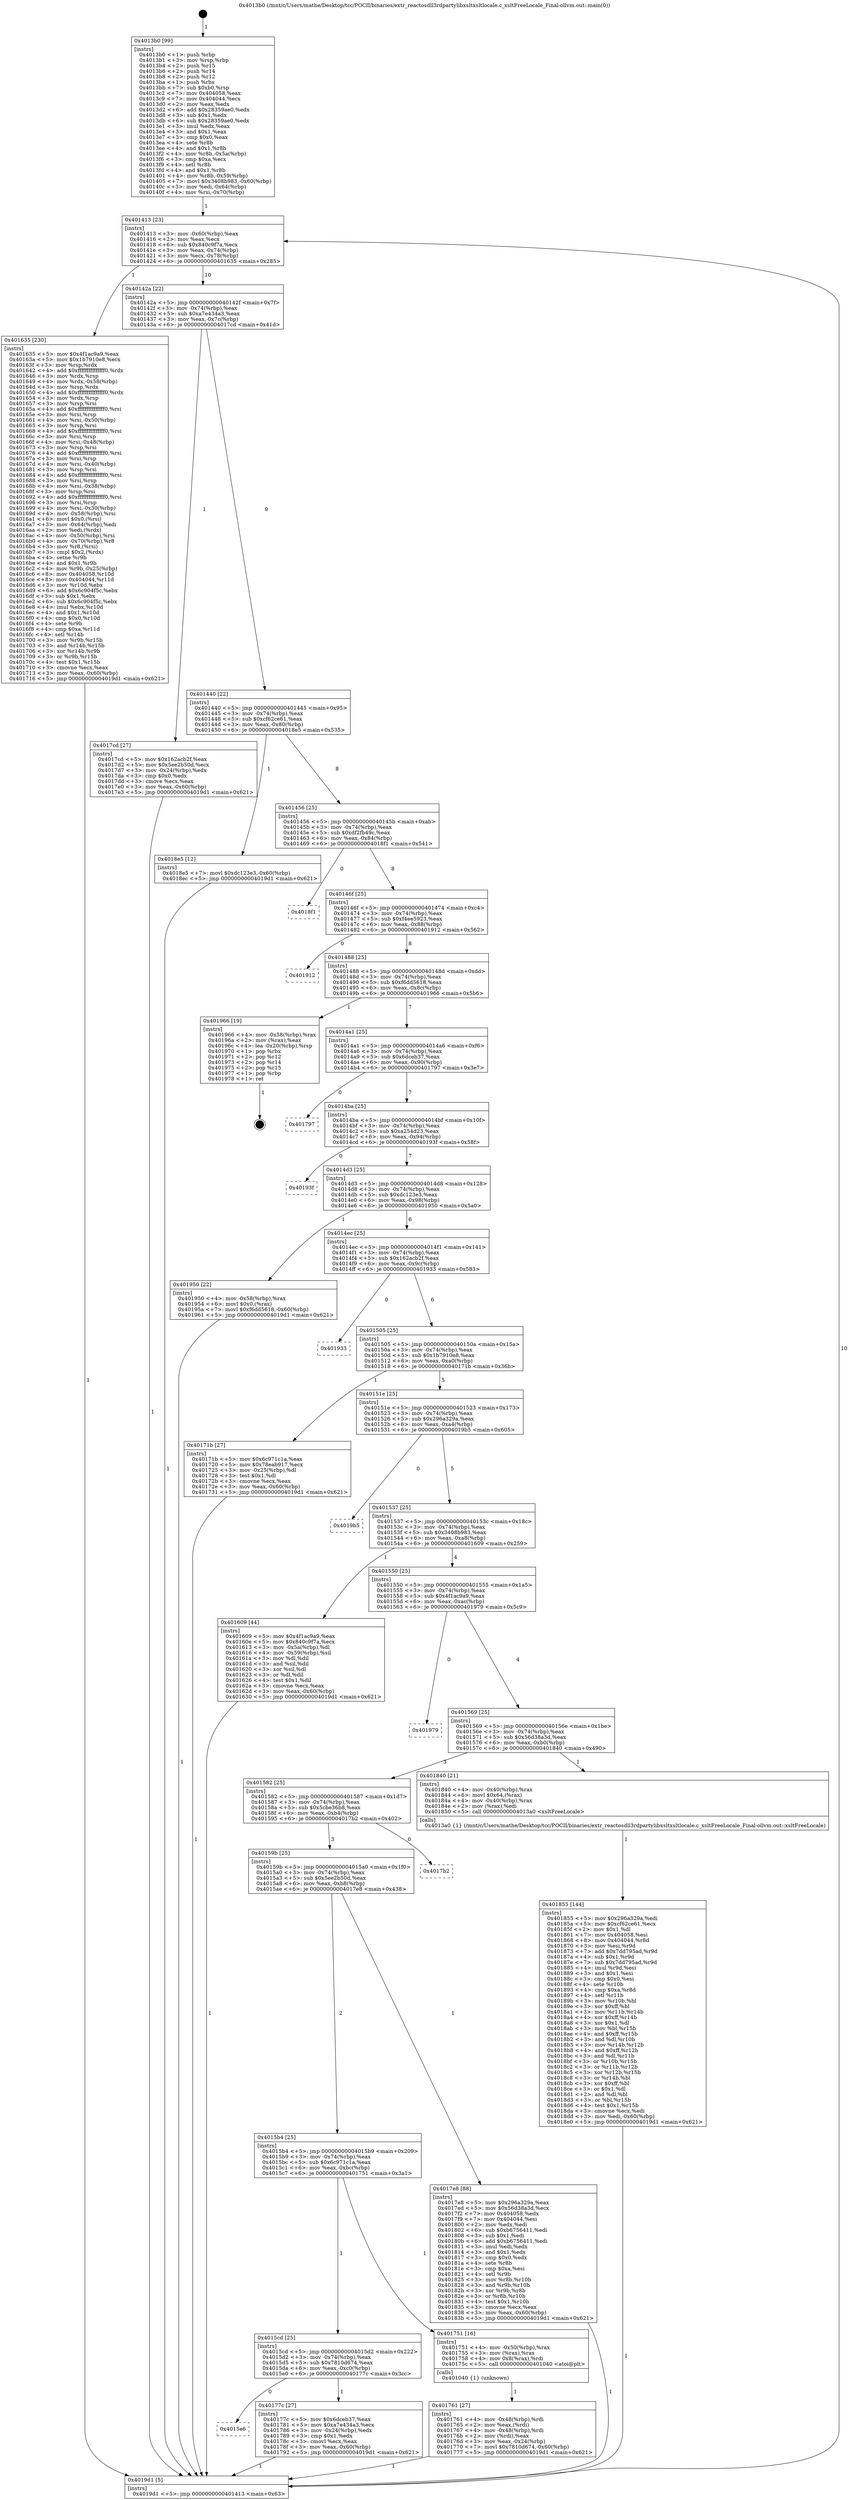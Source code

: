 digraph "0x4013b0" {
  label = "0x4013b0 (/mnt/c/Users/mathe/Desktop/tcc/POCII/binaries/extr_reactosdll3rdpartylibxsltxsltlocale.c_xsltFreeLocale_Final-ollvm.out::main(0))"
  labelloc = "t"
  node[shape=record]

  Entry [label="",width=0.3,height=0.3,shape=circle,fillcolor=black,style=filled]
  "0x401413" [label="{
     0x401413 [23]\l
     | [instrs]\l
     &nbsp;&nbsp;0x401413 \<+3\>: mov -0x60(%rbp),%eax\l
     &nbsp;&nbsp;0x401416 \<+2\>: mov %eax,%ecx\l
     &nbsp;&nbsp;0x401418 \<+6\>: sub $0x840c9f7a,%ecx\l
     &nbsp;&nbsp;0x40141e \<+3\>: mov %eax,-0x74(%rbp)\l
     &nbsp;&nbsp;0x401421 \<+3\>: mov %ecx,-0x78(%rbp)\l
     &nbsp;&nbsp;0x401424 \<+6\>: je 0000000000401635 \<main+0x285\>\l
  }"]
  "0x401635" [label="{
     0x401635 [230]\l
     | [instrs]\l
     &nbsp;&nbsp;0x401635 \<+5\>: mov $0x4f1ac9a9,%eax\l
     &nbsp;&nbsp;0x40163a \<+5\>: mov $0x1b7910e8,%ecx\l
     &nbsp;&nbsp;0x40163f \<+3\>: mov %rsp,%rdx\l
     &nbsp;&nbsp;0x401642 \<+4\>: add $0xfffffffffffffff0,%rdx\l
     &nbsp;&nbsp;0x401646 \<+3\>: mov %rdx,%rsp\l
     &nbsp;&nbsp;0x401649 \<+4\>: mov %rdx,-0x58(%rbp)\l
     &nbsp;&nbsp;0x40164d \<+3\>: mov %rsp,%rdx\l
     &nbsp;&nbsp;0x401650 \<+4\>: add $0xfffffffffffffff0,%rdx\l
     &nbsp;&nbsp;0x401654 \<+3\>: mov %rdx,%rsp\l
     &nbsp;&nbsp;0x401657 \<+3\>: mov %rsp,%rsi\l
     &nbsp;&nbsp;0x40165a \<+4\>: add $0xfffffffffffffff0,%rsi\l
     &nbsp;&nbsp;0x40165e \<+3\>: mov %rsi,%rsp\l
     &nbsp;&nbsp;0x401661 \<+4\>: mov %rsi,-0x50(%rbp)\l
     &nbsp;&nbsp;0x401665 \<+3\>: mov %rsp,%rsi\l
     &nbsp;&nbsp;0x401668 \<+4\>: add $0xfffffffffffffff0,%rsi\l
     &nbsp;&nbsp;0x40166c \<+3\>: mov %rsi,%rsp\l
     &nbsp;&nbsp;0x40166f \<+4\>: mov %rsi,-0x48(%rbp)\l
     &nbsp;&nbsp;0x401673 \<+3\>: mov %rsp,%rsi\l
     &nbsp;&nbsp;0x401676 \<+4\>: add $0xfffffffffffffff0,%rsi\l
     &nbsp;&nbsp;0x40167a \<+3\>: mov %rsi,%rsp\l
     &nbsp;&nbsp;0x40167d \<+4\>: mov %rsi,-0x40(%rbp)\l
     &nbsp;&nbsp;0x401681 \<+3\>: mov %rsp,%rsi\l
     &nbsp;&nbsp;0x401684 \<+4\>: add $0xfffffffffffffff0,%rsi\l
     &nbsp;&nbsp;0x401688 \<+3\>: mov %rsi,%rsp\l
     &nbsp;&nbsp;0x40168b \<+4\>: mov %rsi,-0x38(%rbp)\l
     &nbsp;&nbsp;0x40168f \<+3\>: mov %rsp,%rsi\l
     &nbsp;&nbsp;0x401692 \<+4\>: add $0xfffffffffffffff0,%rsi\l
     &nbsp;&nbsp;0x401696 \<+3\>: mov %rsi,%rsp\l
     &nbsp;&nbsp;0x401699 \<+4\>: mov %rsi,-0x30(%rbp)\l
     &nbsp;&nbsp;0x40169d \<+4\>: mov -0x58(%rbp),%rsi\l
     &nbsp;&nbsp;0x4016a1 \<+6\>: movl $0x0,(%rsi)\l
     &nbsp;&nbsp;0x4016a7 \<+3\>: mov -0x64(%rbp),%edi\l
     &nbsp;&nbsp;0x4016aa \<+2\>: mov %edi,(%rdx)\l
     &nbsp;&nbsp;0x4016ac \<+4\>: mov -0x50(%rbp),%rsi\l
     &nbsp;&nbsp;0x4016b0 \<+4\>: mov -0x70(%rbp),%r8\l
     &nbsp;&nbsp;0x4016b4 \<+3\>: mov %r8,(%rsi)\l
     &nbsp;&nbsp;0x4016b7 \<+3\>: cmpl $0x2,(%rdx)\l
     &nbsp;&nbsp;0x4016ba \<+4\>: setne %r9b\l
     &nbsp;&nbsp;0x4016be \<+4\>: and $0x1,%r9b\l
     &nbsp;&nbsp;0x4016c2 \<+4\>: mov %r9b,-0x25(%rbp)\l
     &nbsp;&nbsp;0x4016c6 \<+8\>: mov 0x404058,%r10d\l
     &nbsp;&nbsp;0x4016ce \<+8\>: mov 0x404044,%r11d\l
     &nbsp;&nbsp;0x4016d6 \<+3\>: mov %r10d,%ebx\l
     &nbsp;&nbsp;0x4016d9 \<+6\>: add $0x6c904f5c,%ebx\l
     &nbsp;&nbsp;0x4016df \<+3\>: sub $0x1,%ebx\l
     &nbsp;&nbsp;0x4016e2 \<+6\>: sub $0x6c904f5c,%ebx\l
     &nbsp;&nbsp;0x4016e8 \<+4\>: imul %ebx,%r10d\l
     &nbsp;&nbsp;0x4016ec \<+4\>: and $0x1,%r10d\l
     &nbsp;&nbsp;0x4016f0 \<+4\>: cmp $0x0,%r10d\l
     &nbsp;&nbsp;0x4016f4 \<+4\>: sete %r9b\l
     &nbsp;&nbsp;0x4016f8 \<+4\>: cmp $0xa,%r11d\l
     &nbsp;&nbsp;0x4016fc \<+4\>: setl %r14b\l
     &nbsp;&nbsp;0x401700 \<+3\>: mov %r9b,%r15b\l
     &nbsp;&nbsp;0x401703 \<+3\>: and %r14b,%r15b\l
     &nbsp;&nbsp;0x401706 \<+3\>: xor %r14b,%r9b\l
     &nbsp;&nbsp;0x401709 \<+3\>: or %r9b,%r15b\l
     &nbsp;&nbsp;0x40170c \<+4\>: test $0x1,%r15b\l
     &nbsp;&nbsp;0x401710 \<+3\>: cmovne %ecx,%eax\l
     &nbsp;&nbsp;0x401713 \<+3\>: mov %eax,-0x60(%rbp)\l
     &nbsp;&nbsp;0x401716 \<+5\>: jmp 00000000004019d1 \<main+0x621\>\l
  }"]
  "0x40142a" [label="{
     0x40142a [22]\l
     | [instrs]\l
     &nbsp;&nbsp;0x40142a \<+5\>: jmp 000000000040142f \<main+0x7f\>\l
     &nbsp;&nbsp;0x40142f \<+3\>: mov -0x74(%rbp),%eax\l
     &nbsp;&nbsp;0x401432 \<+5\>: sub $0xa7e434a3,%eax\l
     &nbsp;&nbsp;0x401437 \<+3\>: mov %eax,-0x7c(%rbp)\l
     &nbsp;&nbsp;0x40143a \<+6\>: je 00000000004017cd \<main+0x41d\>\l
  }"]
  Exit [label="",width=0.3,height=0.3,shape=circle,fillcolor=black,style=filled,peripheries=2]
  "0x4017cd" [label="{
     0x4017cd [27]\l
     | [instrs]\l
     &nbsp;&nbsp;0x4017cd \<+5\>: mov $0x162acb2f,%eax\l
     &nbsp;&nbsp;0x4017d2 \<+5\>: mov $0x5ee2b50d,%ecx\l
     &nbsp;&nbsp;0x4017d7 \<+3\>: mov -0x24(%rbp),%edx\l
     &nbsp;&nbsp;0x4017da \<+3\>: cmp $0x0,%edx\l
     &nbsp;&nbsp;0x4017dd \<+3\>: cmove %ecx,%eax\l
     &nbsp;&nbsp;0x4017e0 \<+3\>: mov %eax,-0x60(%rbp)\l
     &nbsp;&nbsp;0x4017e3 \<+5\>: jmp 00000000004019d1 \<main+0x621\>\l
  }"]
  "0x401440" [label="{
     0x401440 [22]\l
     | [instrs]\l
     &nbsp;&nbsp;0x401440 \<+5\>: jmp 0000000000401445 \<main+0x95\>\l
     &nbsp;&nbsp;0x401445 \<+3\>: mov -0x74(%rbp),%eax\l
     &nbsp;&nbsp;0x401448 \<+5\>: sub $0xcf62ce61,%eax\l
     &nbsp;&nbsp;0x40144d \<+3\>: mov %eax,-0x80(%rbp)\l
     &nbsp;&nbsp;0x401450 \<+6\>: je 00000000004018e5 \<main+0x535\>\l
  }"]
  "0x401855" [label="{
     0x401855 [144]\l
     | [instrs]\l
     &nbsp;&nbsp;0x401855 \<+5\>: mov $0x296a329a,%edi\l
     &nbsp;&nbsp;0x40185a \<+5\>: mov $0xcf62ce61,%ecx\l
     &nbsp;&nbsp;0x40185f \<+2\>: mov $0x1,%dl\l
     &nbsp;&nbsp;0x401861 \<+7\>: mov 0x404058,%esi\l
     &nbsp;&nbsp;0x401868 \<+8\>: mov 0x404044,%r8d\l
     &nbsp;&nbsp;0x401870 \<+3\>: mov %esi,%r9d\l
     &nbsp;&nbsp;0x401873 \<+7\>: add $0x7dd795ad,%r9d\l
     &nbsp;&nbsp;0x40187a \<+4\>: sub $0x1,%r9d\l
     &nbsp;&nbsp;0x40187e \<+7\>: sub $0x7dd795ad,%r9d\l
     &nbsp;&nbsp;0x401885 \<+4\>: imul %r9d,%esi\l
     &nbsp;&nbsp;0x401889 \<+3\>: and $0x1,%esi\l
     &nbsp;&nbsp;0x40188c \<+3\>: cmp $0x0,%esi\l
     &nbsp;&nbsp;0x40188f \<+4\>: sete %r10b\l
     &nbsp;&nbsp;0x401893 \<+4\>: cmp $0xa,%r8d\l
     &nbsp;&nbsp;0x401897 \<+4\>: setl %r11b\l
     &nbsp;&nbsp;0x40189b \<+3\>: mov %r10b,%bl\l
     &nbsp;&nbsp;0x40189e \<+3\>: xor $0xff,%bl\l
     &nbsp;&nbsp;0x4018a1 \<+3\>: mov %r11b,%r14b\l
     &nbsp;&nbsp;0x4018a4 \<+4\>: xor $0xff,%r14b\l
     &nbsp;&nbsp;0x4018a8 \<+3\>: xor $0x1,%dl\l
     &nbsp;&nbsp;0x4018ab \<+3\>: mov %bl,%r15b\l
     &nbsp;&nbsp;0x4018ae \<+4\>: and $0xff,%r15b\l
     &nbsp;&nbsp;0x4018b2 \<+3\>: and %dl,%r10b\l
     &nbsp;&nbsp;0x4018b5 \<+3\>: mov %r14b,%r12b\l
     &nbsp;&nbsp;0x4018b8 \<+4\>: and $0xff,%r12b\l
     &nbsp;&nbsp;0x4018bc \<+3\>: and %dl,%r11b\l
     &nbsp;&nbsp;0x4018bf \<+3\>: or %r10b,%r15b\l
     &nbsp;&nbsp;0x4018c2 \<+3\>: or %r11b,%r12b\l
     &nbsp;&nbsp;0x4018c5 \<+3\>: xor %r12b,%r15b\l
     &nbsp;&nbsp;0x4018c8 \<+3\>: or %r14b,%bl\l
     &nbsp;&nbsp;0x4018cb \<+3\>: xor $0xff,%bl\l
     &nbsp;&nbsp;0x4018ce \<+3\>: or $0x1,%dl\l
     &nbsp;&nbsp;0x4018d1 \<+2\>: and %dl,%bl\l
     &nbsp;&nbsp;0x4018d3 \<+3\>: or %bl,%r15b\l
     &nbsp;&nbsp;0x4018d6 \<+4\>: test $0x1,%r15b\l
     &nbsp;&nbsp;0x4018da \<+3\>: cmovne %ecx,%edi\l
     &nbsp;&nbsp;0x4018dd \<+3\>: mov %edi,-0x60(%rbp)\l
     &nbsp;&nbsp;0x4018e0 \<+5\>: jmp 00000000004019d1 \<main+0x621\>\l
  }"]
  "0x4018e5" [label="{
     0x4018e5 [12]\l
     | [instrs]\l
     &nbsp;&nbsp;0x4018e5 \<+7\>: movl $0xdc123e3,-0x60(%rbp)\l
     &nbsp;&nbsp;0x4018ec \<+5\>: jmp 00000000004019d1 \<main+0x621\>\l
  }"]
  "0x401456" [label="{
     0x401456 [25]\l
     | [instrs]\l
     &nbsp;&nbsp;0x401456 \<+5\>: jmp 000000000040145b \<main+0xab\>\l
     &nbsp;&nbsp;0x40145b \<+3\>: mov -0x74(%rbp),%eax\l
     &nbsp;&nbsp;0x40145e \<+5\>: sub $0xdf2fb49c,%eax\l
     &nbsp;&nbsp;0x401463 \<+6\>: mov %eax,-0x84(%rbp)\l
     &nbsp;&nbsp;0x401469 \<+6\>: je 00000000004018f1 \<main+0x541\>\l
  }"]
  "0x4015e6" [label="{
     0x4015e6\l
  }", style=dashed]
  "0x4018f1" [label="{
     0x4018f1\l
  }", style=dashed]
  "0x40146f" [label="{
     0x40146f [25]\l
     | [instrs]\l
     &nbsp;&nbsp;0x40146f \<+5\>: jmp 0000000000401474 \<main+0xc4\>\l
     &nbsp;&nbsp;0x401474 \<+3\>: mov -0x74(%rbp),%eax\l
     &nbsp;&nbsp;0x401477 \<+5\>: sub $0xf4ee5923,%eax\l
     &nbsp;&nbsp;0x40147c \<+6\>: mov %eax,-0x88(%rbp)\l
     &nbsp;&nbsp;0x401482 \<+6\>: je 0000000000401912 \<main+0x562\>\l
  }"]
  "0x40177c" [label="{
     0x40177c [27]\l
     | [instrs]\l
     &nbsp;&nbsp;0x40177c \<+5\>: mov $0x6dceb37,%eax\l
     &nbsp;&nbsp;0x401781 \<+5\>: mov $0xa7e434a3,%ecx\l
     &nbsp;&nbsp;0x401786 \<+3\>: mov -0x24(%rbp),%edx\l
     &nbsp;&nbsp;0x401789 \<+3\>: cmp $0x1,%edx\l
     &nbsp;&nbsp;0x40178c \<+3\>: cmovl %ecx,%eax\l
     &nbsp;&nbsp;0x40178f \<+3\>: mov %eax,-0x60(%rbp)\l
     &nbsp;&nbsp;0x401792 \<+5\>: jmp 00000000004019d1 \<main+0x621\>\l
  }"]
  "0x401912" [label="{
     0x401912\l
  }", style=dashed]
  "0x401488" [label="{
     0x401488 [25]\l
     | [instrs]\l
     &nbsp;&nbsp;0x401488 \<+5\>: jmp 000000000040148d \<main+0xdd\>\l
     &nbsp;&nbsp;0x40148d \<+3\>: mov -0x74(%rbp),%eax\l
     &nbsp;&nbsp;0x401490 \<+5\>: sub $0xf6dd5618,%eax\l
     &nbsp;&nbsp;0x401495 \<+6\>: mov %eax,-0x8c(%rbp)\l
     &nbsp;&nbsp;0x40149b \<+6\>: je 0000000000401966 \<main+0x5b6\>\l
  }"]
  "0x401761" [label="{
     0x401761 [27]\l
     | [instrs]\l
     &nbsp;&nbsp;0x401761 \<+4\>: mov -0x48(%rbp),%rdi\l
     &nbsp;&nbsp;0x401765 \<+2\>: mov %eax,(%rdi)\l
     &nbsp;&nbsp;0x401767 \<+4\>: mov -0x48(%rbp),%rdi\l
     &nbsp;&nbsp;0x40176b \<+2\>: mov (%rdi),%eax\l
     &nbsp;&nbsp;0x40176d \<+3\>: mov %eax,-0x24(%rbp)\l
     &nbsp;&nbsp;0x401770 \<+7\>: movl $0x7810d674,-0x60(%rbp)\l
     &nbsp;&nbsp;0x401777 \<+5\>: jmp 00000000004019d1 \<main+0x621\>\l
  }"]
  "0x401966" [label="{
     0x401966 [19]\l
     | [instrs]\l
     &nbsp;&nbsp;0x401966 \<+4\>: mov -0x58(%rbp),%rax\l
     &nbsp;&nbsp;0x40196a \<+2\>: mov (%rax),%eax\l
     &nbsp;&nbsp;0x40196c \<+4\>: lea -0x20(%rbp),%rsp\l
     &nbsp;&nbsp;0x401970 \<+1\>: pop %rbx\l
     &nbsp;&nbsp;0x401971 \<+2\>: pop %r12\l
     &nbsp;&nbsp;0x401973 \<+2\>: pop %r14\l
     &nbsp;&nbsp;0x401975 \<+2\>: pop %r15\l
     &nbsp;&nbsp;0x401977 \<+1\>: pop %rbp\l
     &nbsp;&nbsp;0x401978 \<+1\>: ret\l
  }"]
  "0x4014a1" [label="{
     0x4014a1 [25]\l
     | [instrs]\l
     &nbsp;&nbsp;0x4014a1 \<+5\>: jmp 00000000004014a6 \<main+0xf6\>\l
     &nbsp;&nbsp;0x4014a6 \<+3\>: mov -0x74(%rbp),%eax\l
     &nbsp;&nbsp;0x4014a9 \<+5\>: sub $0x6dceb37,%eax\l
     &nbsp;&nbsp;0x4014ae \<+6\>: mov %eax,-0x90(%rbp)\l
     &nbsp;&nbsp;0x4014b4 \<+6\>: je 0000000000401797 \<main+0x3e7\>\l
  }"]
  "0x4015cd" [label="{
     0x4015cd [25]\l
     | [instrs]\l
     &nbsp;&nbsp;0x4015cd \<+5\>: jmp 00000000004015d2 \<main+0x222\>\l
     &nbsp;&nbsp;0x4015d2 \<+3\>: mov -0x74(%rbp),%eax\l
     &nbsp;&nbsp;0x4015d5 \<+5\>: sub $0x7810d674,%eax\l
     &nbsp;&nbsp;0x4015da \<+6\>: mov %eax,-0xc0(%rbp)\l
     &nbsp;&nbsp;0x4015e0 \<+6\>: je 000000000040177c \<main+0x3cc\>\l
  }"]
  "0x401797" [label="{
     0x401797\l
  }", style=dashed]
  "0x4014ba" [label="{
     0x4014ba [25]\l
     | [instrs]\l
     &nbsp;&nbsp;0x4014ba \<+5\>: jmp 00000000004014bf \<main+0x10f\>\l
     &nbsp;&nbsp;0x4014bf \<+3\>: mov -0x74(%rbp),%eax\l
     &nbsp;&nbsp;0x4014c2 \<+5\>: sub $0xa254d23,%eax\l
     &nbsp;&nbsp;0x4014c7 \<+6\>: mov %eax,-0x94(%rbp)\l
     &nbsp;&nbsp;0x4014cd \<+6\>: je 000000000040193f \<main+0x58f\>\l
  }"]
  "0x401751" [label="{
     0x401751 [16]\l
     | [instrs]\l
     &nbsp;&nbsp;0x401751 \<+4\>: mov -0x50(%rbp),%rax\l
     &nbsp;&nbsp;0x401755 \<+3\>: mov (%rax),%rax\l
     &nbsp;&nbsp;0x401758 \<+4\>: mov 0x8(%rax),%rdi\l
     &nbsp;&nbsp;0x40175c \<+5\>: call 0000000000401040 \<atoi@plt\>\l
     | [calls]\l
     &nbsp;&nbsp;0x401040 \{1\} (unknown)\l
  }"]
  "0x40193f" [label="{
     0x40193f\l
  }", style=dashed]
  "0x4014d3" [label="{
     0x4014d3 [25]\l
     | [instrs]\l
     &nbsp;&nbsp;0x4014d3 \<+5\>: jmp 00000000004014d8 \<main+0x128\>\l
     &nbsp;&nbsp;0x4014d8 \<+3\>: mov -0x74(%rbp),%eax\l
     &nbsp;&nbsp;0x4014db \<+5\>: sub $0xdc123e3,%eax\l
     &nbsp;&nbsp;0x4014e0 \<+6\>: mov %eax,-0x98(%rbp)\l
     &nbsp;&nbsp;0x4014e6 \<+6\>: je 0000000000401950 \<main+0x5a0\>\l
  }"]
  "0x4015b4" [label="{
     0x4015b4 [25]\l
     | [instrs]\l
     &nbsp;&nbsp;0x4015b4 \<+5\>: jmp 00000000004015b9 \<main+0x209\>\l
     &nbsp;&nbsp;0x4015b9 \<+3\>: mov -0x74(%rbp),%eax\l
     &nbsp;&nbsp;0x4015bc \<+5\>: sub $0x6c971c1a,%eax\l
     &nbsp;&nbsp;0x4015c1 \<+6\>: mov %eax,-0xbc(%rbp)\l
     &nbsp;&nbsp;0x4015c7 \<+6\>: je 0000000000401751 \<main+0x3a1\>\l
  }"]
  "0x401950" [label="{
     0x401950 [22]\l
     | [instrs]\l
     &nbsp;&nbsp;0x401950 \<+4\>: mov -0x58(%rbp),%rax\l
     &nbsp;&nbsp;0x401954 \<+6\>: movl $0x0,(%rax)\l
     &nbsp;&nbsp;0x40195a \<+7\>: movl $0xf6dd5618,-0x60(%rbp)\l
     &nbsp;&nbsp;0x401961 \<+5\>: jmp 00000000004019d1 \<main+0x621\>\l
  }"]
  "0x4014ec" [label="{
     0x4014ec [25]\l
     | [instrs]\l
     &nbsp;&nbsp;0x4014ec \<+5\>: jmp 00000000004014f1 \<main+0x141\>\l
     &nbsp;&nbsp;0x4014f1 \<+3\>: mov -0x74(%rbp),%eax\l
     &nbsp;&nbsp;0x4014f4 \<+5\>: sub $0x162acb2f,%eax\l
     &nbsp;&nbsp;0x4014f9 \<+6\>: mov %eax,-0x9c(%rbp)\l
     &nbsp;&nbsp;0x4014ff \<+6\>: je 0000000000401933 \<main+0x583\>\l
  }"]
  "0x4017e8" [label="{
     0x4017e8 [88]\l
     | [instrs]\l
     &nbsp;&nbsp;0x4017e8 \<+5\>: mov $0x296a329a,%eax\l
     &nbsp;&nbsp;0x4017ed \<+5\>: mov $0x56d38a3d,%ecx\l
     &nbsp;&nbsp;0x4017f2 \<+7\>: mov 0x404058,%edx\l
     &nbsp;&nbsp;0x4017f9 \<+7\>: mov 0x404044,%esi\l
     &nbsp;&nbsp;0x401800 \<+2\>: mov %edx,%edi\l
     &nbsp;&nbsp;0x401802 \<+6\>: sub $0xb6756411,%edi\l
     &nbsp;&nbsp;0x401808 \<+3\>: sub $0x1,%edi\l
     &nbsp;&nbsp;0x40180b \<+6\>: add $0xb6756411,%edi\l
     &nbsp;&nbsp;0x401811 \<+3\>: imul %edi,%edx\l
     &nbsp;&nbsp;0x401814 \<+3\>: and $0x1,%edx\l
     &nbsp;&nbsp;0x401817 \<+3\>: cmp $0x0,%edx\l
     &nbsp;&nbsp;0x40181a \<+4\>: sete %r8b\l
     &nbsp;&nbsp;0x40181e \<+3\>: cmp $0xa,%esi\l
     &nbsp;&nbsp;0x401821 \<+4\>: setl %r9b\l
     &nbsp;&nbsp;0x401825 \<+3\>: mov %r8b,%r10b\l
     &nbsp;&nbsp;0x401828 \<+3\>: and %r9b,%r10b\l
     &nbsp;&nbsp;0x40182b \<+3\>: xor %r9b,%r8b\l
     &nbsp;&nbsp;0x40182e \<+3\>: or %r8b,%r10b\l
     &nbsp;&nbsp;0x401831 \<+4\>: test $0x1,%r10b\l
     &nbsp;&nbsp;0x401835 \<+3\>: cmovne %ecx,%eax\l
     &nbsp;&nbsp;0x401838 \<+3\>: mov %eax,-0x60(%rbp)\l
     &nbsp;&nbsp;0x40183b \<+5\>: jmp 00000000004019d1 \<main+0x621\>\l
  }"]
  "0x401933" [label="{
     0x401933\l
  }", style=dashed]
  "0x401505" [label="{
     0x401505 [25]\l
     | [instrs]\l
     &nbsp;&nbsp;0x401505 \<+5\>: jmp 000000000040150a \<main+0x15a\>\l
     &nbsp;&nbsp;0x40150a \<+3\>: mov -0x74(%rbp),%eax\l
     &nbsp;&nbsp;0x40150d \<+5\>: sub $0x1b7910e8,%eax\l
     &nbsp;&nbsp;0x401512 \<+6\>: mov %eax,-0xa0(%rbp)\l
     &nbsp;&nbsp;0x401518 \<+6\>: je 000000000040171b \<main+0x36b\>\l
  }"]
  "0x40159b" [label="{
     0x40159b [25]\l
     | [instrs]\l
     &nbsp;&nbsp;0x40159b \<+5\>: jmp 00000000004015a0 \<main+0x1f0\>\l
     &nbsp;&nbsp;0x4015a0 \<+3\>: mov -0x74(%rbp),%eax\l
     &nbsp;&nbsp;0x4015a3 \<+5\>: sub $0x5ee2b50d,%eax\l
     &nbsp;&nbsp;0x4015a8 \<+6\>: mov %eax,-0xb8(%rbp)\l
     &nbsp;&nbsp;0x4015ae \<+6\>: je 00000000004017e8 \<main+0x438\>\l
  }"]
  "0x40171b" [label="{
     0x40171b [27]\l
     | [instrs]\l
     &nbsp;&nbsp;0x40171b \<+5\>: mov $0x6c971c1a,%eax\l
     &nbsp;&nbsp;0x401720 \<+5\>: mov $0x78eab917,%ecx\l
     &nbsp;&nbsp;0x401725 \<+3\>: mov -0x25(%rbp),%dl\l
     &nbsp;&nbsp;0x401728 \<+3\>: test $0x1,%dl\l
     &nbsp;&nbsp;0x40172b \<+3\>: cmovne %ecx,%eax\l
     &nbsp;&nbsp;0x40172e \<+3\>: mov %eax,-0x60(%rbp)\l
     &nbsp;&nbsp;0x401731 \<+5\>: jmp 00000000004019d1 \<main+0x621\>\l
  }"]
  "0x40151e" [label="{
     0x40151e [25]\l
     | [instrs]\l
     &nbsp;&nbsp;0x40151e \<+5\>: jmp 0000000000401523 \<main+0x173\>\l
     &nbsp;&nbsp;0x401523 \<+3\>: mov -0x74(%rbp),%eax\l
     &nbsp;&nbsp;0x401526 \<+5\>: sub $0x296a329a,%eax\l
     &nbsp;&nbsp;0x40152b \<+6\>: mov %eax,-0xa4(%rbp)\l
     &nbsp;&nbsp;0x401531 \<+6\>: je 00000000004019b5 \<main+0x605\>\l
  }"]
  "0x4017b2" [label="{
     0x4017b2\l
  }", style=dashed]
  "0x4019b5" [label="{
     0x4019b5\l
  }", style=dashed]
  "0x401537" [label="{
     0x401537 [25]\l
     | [instrs]\l
     &nbsp;&nbsp;0x401537 \<+5\>: jmp 000000000040153c \<main+0x18c\>\l
     &nbsp;&nbsp;0x40153c \<+3\>: mov -0x74(%rbp),%eax\l
     &nbsp;&nbsp;0x40153f \<+5\>: sub $0x3408b983,%eax\l
     &nbsp;&nbsp;0x401544 \<+6\>: mov %eax,-0xa8(%rbp)\l
     &nbsp;&nbsp;0x40154a \<+6\>: je 0000000000401609 \<main+0x259\>\l
  }"]
  "0x401582" [label="{
     0x401582 [25]\l
     | [instrs]\l
     &nbsp;&nbsp;0x401582 \<+5\>: jmp 0000000000401587 \<main+0x1d7\>\l
     &nbsp;&nbsp;0x401587 \<+3\>: mov -0x74(%rbp),%eax\l
     &nbsp;&nbsp;0x40158a \<+5\>: sub $0x5cbe36b8,%eax\l
     &nbsp;&nbsp;0x40158f \<+6\>: mov %eax,-0xb4(%rbp)\l
     &nbsp;&nbsp;0x401595 \<+6\>: je 00000000004017b2 \<main+0x402\>\l
  }"]
  "0x401609" [label="{
     0x401609 [44]\l
     | [instrs]\l
     &nbsp;&nbsp;0x401609 \<+5\>: mov $0x4f1ac9a9,%eax\l
     &nbsp;&nbsp;0x40160e \<+5\>: mov $0x840c9f7a,%ecx\l
     &nbsp;&nbsp;0x401613 \<+3\>: mov -0x5a(%rbp),%dl\l
     &nbsp;&nbsp;0x401616 \<+4\>: mov -0x59(%rbp),%sil\l
     &nbsp;&nbsp;0x40161a \<+3\>: mov %dl,%dil\l
     &nbsp;&nbsp;0x40161d \<+3\>: and %sil,%dil\l
     &nbsp;&nbsp;0x401620 \<+3\>: xor %sil,%dl\l
     &nbsp;&nbsp;0x401623 \<+3\>: or %dl,%dil\l
     &nbsp;&nbsp;0x401626 \<+4\>: test $0x1,%dil\l
     &nbsp;&nbsp;0x40162a \<+3\>: cmovne %ecx,%eax\l
     &nbsp;&nbsp;0x40162d \<+3\>: mov %eax,-0x60(%rbp)\l
     &nbsp;&nbsp;0x401630 \<+5\>: jmp 00000000004019d1 \<main+0x621\>\l
  }"]
  "0x401550" [label="{
     0x401550 [25]\l
     | [instrs]\l
     &nbsp;&nbsp;0x401550 \<+5\>: jmp 0000000000401555 \<main+0x1a5\>\l
     &nbsp;&nbsp;0x401555 \<+3\>: mov -0x74(%rbp),%eax\l
     &nbsp;&nbsp;0x401558 \<+5\>: sub $0x4f1ac9a9,%eax\l
     &nbsp;&nbsp;0x40155d \<+6\>: mov %eax,-0xac(%rbp)\l
     &nbsp;&nbsp;0x401563 \<+6\>: je 0000000000401979 \<main+0x5c9\>\l
  }"]
  "0x4019d1" [label="{
     0x4019d1 [5]\l
     | [instrs]\l
     &nbsp;&nbsp;0x4019d1 \<+5\>: jmp 0000000000401413 \<main+0x63\>\l
  }"]
  "0x4013b0" [label="{
     0x4013b0 [99]\l
     | [instrs]\l
     &nbsp;&nbsp;0x4013b0 \<+1\>: push %rbp\l
     &nbsp;&nbsp;0x4013b1 \<+3\>: mov %rsp,%rbp\l
     &nbsp;&nbsp;0x4013b4 \<+2\>: push %r15\l
     &nbsp;&nbsp;0x4013b6 \<+2\>: push %r14\l
     &nbsp;&nbsp;0x4013b8 \<+2\>: push %r12\l
     &nbsp;&nbsp;0x4013ba \<+1\>: push %rbx\l
     &nbsp;&nbsp;0x4013bb \<+7\>: sub $0xb0,%rsp\l
     &nbsp;&nbsp;0x4013c2 \<+7\>: mov 0x404058,%eax\l
     &nbsp;&nbsp;0x4013c9 \<+7\>: mov 0x404044,%ecx\l
     &nbsp;&nbsp;0x4013d0 \<+2\>: mov %eax,%edx\l
     &nbsp;&nbsp;0x4013d2 \<+6\>: add $0x28359ae0,%edx\l
     &nbsp;&nbsp;0x4013d8 \<+3\>: sub $0x1,%edx\l
     &nbsp;&nbsp;0x4013db \<+6\>: sub $0x28359ae0,%edx\l
     &nbsp;&nbsp;0x4013e1 \<+3\>: imul %edx,%eax\l
     &nbsp;&nbsp;0x4013e4 \<+3\>: and $0x1,%eax\l
     &nbsp;&nbsp;0x4013e7 \<+3\>: cmp $0x0,%eax\l
     &nbsp;&nbsp;0x4013ea \<+4\>: sete %r8b\l
     &nbsp;&nbsp;0x4013ee \<+4\>: and $0x1,%r8b\l
     &nbsp;&nbsp;0x4013f2 \<+4\>: mov %r8b,-0x5a(%rbp)\l
     &nbsp;&nbsp;0x4013f6 \<+3\>: cmp $0xa,%ecx\l
     &nbsp;&nbsp;0x4013f9 \<+4\>: setl %r8b\l
     &nbsp;&nbsp;0x4013fd \<+4\>: and $0x1,%r8b\l
     &nbsp;&nbsp;0x401401 \<+4\>: mov %r8b,-0x59(%rbp)\l
     &nbsp;&nbsp;0x401405 \<+7\>: movl $0x3408b983,-0x60(%rbp)\l
     &nbsp;&nbsp;0x40140c \<+3\>: mov %edi,-0x64(%rbp)\l
     &nbsp;&nbsp;0x40140f \<+4\>: mov %rsi,-0x70(%rbp)\l
  }"]
  "0x401840" [label="{
     0x401840 [21]\l
     | [instrs]\l
     &nbsp;&nbsp;0x401840 \<+4\>: mov -0x40(%rbp),%rax\l
     &nbsp;&nbsp;0x401844 \<+6\>: movl $0x64,(%rax)\l
     &nbsp;&nbsp;0x40184a \<+4\>: mov -0x40(%rbp),%rax\l
     &nbsp;&nbsp;0x40184e \<+2\>: mov (%rax),%edi\l
     &nbsp;&nbsp;0x401850 \<+5\>: call 00000000004013a0 \<xsltFreeLocale\>\l
     | [calls]\l
     &nbsp;&nbsp;0x4013a0 \{1\} (/mnt/c/Users/mathe/Desktop/tcc/POCII/binaries/extr_reactosdll3rdpartylibxsltxsltlocale.c_xsltFreeLocale_Final-ollvm.out::xsltFreeLocale)\l
  }"]
  "0x401979" [label="{
     0x401979\l
  }", style=dashed]
  "0x401569" [label="{
     0x401569 [25]\l
     | [instrs]\l
     &nbsp;&nbsp;0x401569 \<+5\>: jmp 000000000040156e \<main+0x1be\>\l
     &nbsp;&nbsp;0x40156e \<+3\>: mov -0x74(%rbp),%eax\l
     &nbsp;&nbsp;0x401571 \<+5\>: sub $0x56d38a3d,%eax\l
     &nbsp;&nbsp;0x401576 \<+6\>: mov %eax,-0xb0(%rbp)\l
     &nbsp;&nbsp;0x40157c \<+6\>: je 0000000000401840 \<main+0x490\>\l
  }"]
  Entry -> "0x4013b0" [label=" 1"]
  "0x401413" -> "0x401635" [label=" 1"]
  "0x401413" -> "0x40142a" [label=" 10"]
  "0x401966" -> Exit [label=" 1"]
  "0x40142a" -> "0x4017cd" [label=" 1"]
  "0x40142a" -> "0x401440" [label=" 9"]
  "0x401950" -> "0x4019d1" [label=" 1"]
  "0x401440" -> "0x4018e5" [label=" 1"]
  "0x401440" -> "0x401456" [label=" 8"]
  "0x4018e5" -> "0x4019d1" [label=" 1"]
  "0x401456" -> "0x4018f1" [label=" 0"]
  "0x401456" -> "0x40146f" [label=" 8"]
  "0x401855" -> "0x4019d1" [label=" 1"]
  "0x40146f" -> "0x401912" [label=" 0"]
  "0x40146f" -> "0x401488" [label=" 8"]
  "0x401840" -> "0x401855" [label=" 1"]
  "0x401488" -> "0x401966" [label=" 1"]
  "0x401488" -> "0x4014a1" [label=" 7"]
  "0x4017cd" -> "0x4019d1" [label=" 1"]
  "0x4014a1" -> "0x401797" [label=" 0"]
  "0x4014a1" -> "0x4014ba" [label=" 7"]
  "0x40177c" -> "0x4019d1" [label=" 1"]
  "0x4014ba" -> "0x40193f" [label=" 0"]
  "0x4014ba" -> "0x4014d3" [label=" 7"]
  "0x4015cd" -> "0x4015e6" [label=" 0"]
  "0x4014d3" -> "0x401950" [label=" 1"]
  "0x4014d3" -> "0x4014ec" [label=" 6"]
  "0x4017e8" -> "0x4019d1" [label=" 1"]
  "0x4014ec" -> "0x401933" [label=" 0"]
  "0x4014ec" -> "0x401505" [label=" 6"]
  "0x401761" -> "0x4019d1" [label=" 1"]
  "0x401505" -> "0x40171b" [label=" 1"]
  "0x401505" -> "0x40151e" [label=" 5"]
  "0x4015b4" -> "0x4015cd" [label=" 1"]
  "0x40151e" -> "0x4019b5" [label=" 0"]
  "0x40151e" -> "0x401537" [label=" 5"]
  "0x4015b4" -> "0x401751" [label=" 1"]
  "0x401537" -> "0x401609" [label=" 1"]
  "0x401537" -> "0x401550" [label=" 4"]
  "0x401609" -> "0x4019d1" [label=" 1"]
  "0x4013b0" -> "0x401413" [label=" 1"]
  "0x4019d1" -> "0x401413" [label=" 10"]
  "0x401635" -> "0x4019d1" [label=" 1"]
  "0x40171b" -> "0x4019d1" [label=" 1"]
  "0x40159b" -> "0x4015b4" [label=" 2"]
  "0x401550" -> "0x401979" [label=" 0"]
  "0x401550" -> "0x401569" [label=" 4"]
  "0x40159b" -> "0x4017e8" [label=" 1"]
  "0x401569" -> "0x401840" [label=" 1"]
  "0x401569" -> "0x401582" [label=" 3"]
  "0x4015cd" -> "0x40177c" [label=" 1"]
  "0x401582" -> "0x4017b2" [label=" 0"]
  "0x401582" -> "0x40159b" [label=" 3"]
  "0x401751" -> "0x401761" [label=" 1"]
}
